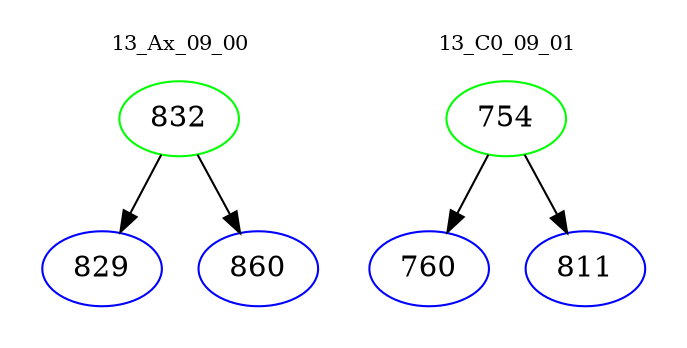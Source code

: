 digraph{
subgraph cluster_0 {
color = white
label = "13_Ax_09_00";
fontsize=10;
T0_832 [label="832", color="green"]
T0_832 -> T0_829 [color="black"]
T0_829 [label="829", color="blue"]
T0_832 -> T0_860 [color="black"]
T0_860 [label="860", color="blue"]
}
subgraph cluster_1 {
color = white
label = "13_C0_09_01";
fontsize=10;
T1_754 [label="754", color="green"]
T1_754 -> T1_760 [color="black"]
T1_760 [label="760", color="blue"]
T1_754 -> T1_811 [color="black"]
T1_811 [label="811", color="blue"]
}
}
